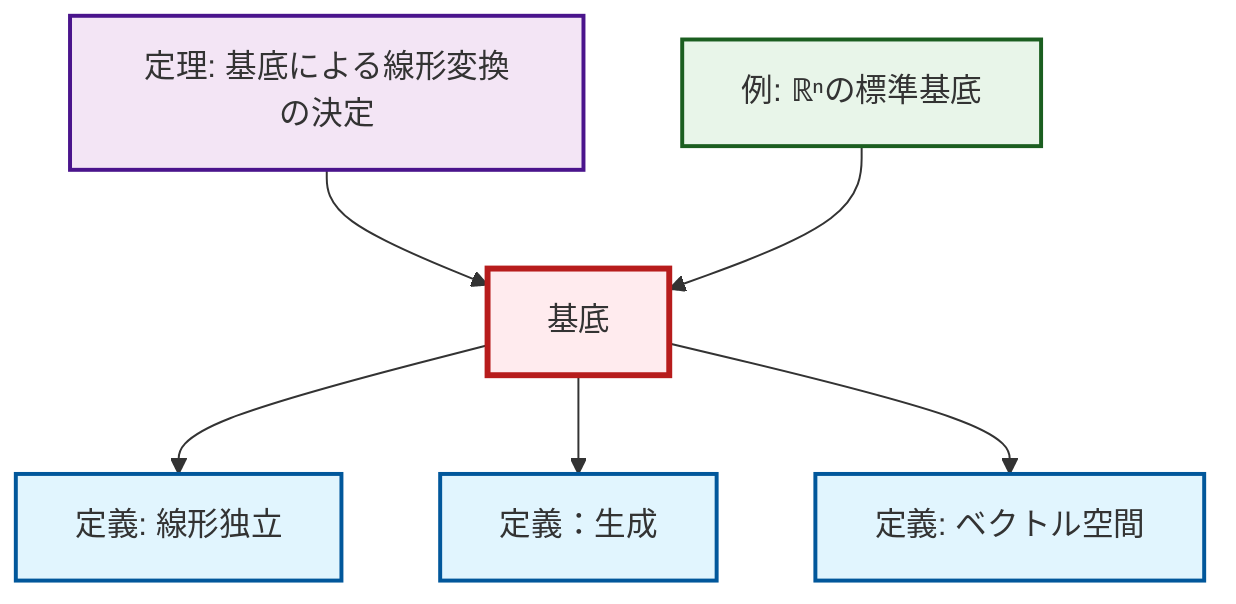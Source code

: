 graph TD
    classDef definition fill:#e1f5fe,stroke:#01579b,stroke-width:2px
    classDef theorem fill:#f3e5f5,stroke:#4a148c,stroke-width:2px
    classDef axiom fill:#fff3e0,stroke:#e65100,stroke-width:2px
    classDef example fill:#e8f5e9,stroke:#1b5e20,stroke-width:2px
    classDef current fill:#ffebee,stroke:#b71c1c,stroke-width:3px
    def-basis["基底"]:::definition
    def-span["定義：生成"]:::definition
    def-vector-space["定義: ベクトル空間"]:::definition
    ex-standard-basis-rn["例: ℝⁿの標準基底"]:::example
    thm-linear-transformation-basis["定理: 基底による線形変換の決定"]:::theorem
    def-linear-independence["定義: 線形独立"]:::definition
    def-basis --> def-linear-independence
    thm-linear-transformation-basis --> def-basis
    def-basis --> def-span
    ex-standard-basis-rn --> def-basis
    def-basis --> def-vector-space
    class def-basis current